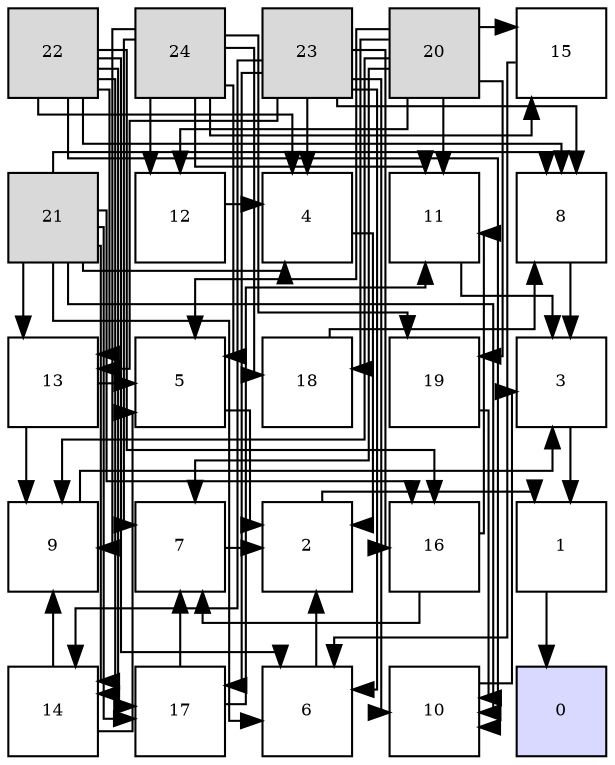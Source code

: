 digraph layout{
 rankdir=TB;
 splines=ortho;
 node [style=filled shape=square fixedsize=true width=0.6];
0[label="22", fontsize=8, fillcolor="#d9d9d9"];
1[label="24", fontsize=8, fillcolor="#d9d9d9"];
2[label="23", fontsize=8, fillcolor="#d9d9d9"];
3[label="20", fontsize=8, fillcolor="#d9d9d9"];
4[label="15", fontsize=8, fillcolor="#ffffff"];
5[label="21", fontsize=8, fillcolor="#d9d9d9"];
6[label="12", fontsize=8, fillcolor="#ffffff"];
7[label="4", fontsize=8, fillcolor="#ffffff"];
8[label="11", fontsize=8, fillcolor="#ffffff"];
9[label="8", fontsize=8, fillcolor="#ffffff"];
10[label="13", fontsize=8, fillcolor="#ffffff"];
11[label="5", fontsize=8, fillcolor="#ffffff"];
12[label="18", fontsize=8, fillcolor="#ffffff"];
13[label="19", fontsize=8, fillcolor="#ffffff"];
14[label="3", fontsize=8, fillcolor="#ffffff"];
15[label="9", fontsize=8, fillcolor="#ffffff"];
16[label="7", fontsize=8, fillcolor="#ffffff"];
17[label="2", fontsize=8, fillcolor="#ffffff"];
18[label="16", fontsize=8, fillcolor="#ffffff"];
19[label="1", fontsize=8, fillcolor="#ffffff"];
20[label="14", fontsize=8, fillcolor="#ffffff"];
21[label="17", fontsize=8, fillcolor="#ffffff"];
22[label="6", fontsize=8, fillcolor="#ffffff"];
23[label="10", fontsize=8, fillcolor="#ffffff"];
24[label="0", fontsize=8, fillcolor="#d9d9ff"];
edge [constraint=false, style=vis];19 -> 24;
17 -> 19;
14 -> 19;
7 -> 17;
11 -> 17;
22 -> 17;
16 -> 17;
9 -> 14;
15 -> 14;
23 -> 14;
8 -> 14;
6 -> 7;
5 -> 7;
0 -> 7;
2 -> 7;
10 -> 11;
20 -> 11;
3 -> 11;
1 -> 11;
4 -> 22;
5 -> 22;
0 -> 22;
2 -> 22;
18 -> 16;
21 -> 16;
3 -> 16;
1 -> 16;
12 -> 9;
5 -> 9;
0 -> 9;
2 -> 9;
10 -> 15;
20 -> 15;
3 -> 15;
1 -> 15;
13 -> 23;
5 -> 23;
0 -> 23;
2 -> 23;
18 -> 8;
21 -> 8;
3 -> 8;
1 -> 8;
3 -> 6;
1 -> 6;
5 -> 10;
0 -> 10;
2 -> 10;
5 -> 20;
0 -> 20;
2 -> 20;
3 -> 4;
1 -> 4;
5 -> 18;
0 -> 18;
2 -> 18;
5 -> 21;
0 -> 21;
2 -> 21;
3 -> 12;
1 -> 12;
3 -> 13;
1 -> 13;
edge [constraint=true, style=invis];
0 -> 5 -> 10 -> 15 -> 20;
1 -> 6 -> 11 -> 16 -> 21;
2 -> 7 -> 12 -> 17 -> 22;
3 -> 8 -> 13 -> 18 -> 23;
4 -> 9 -> 14 -> 19 -> 24;
rank = same {0 -> 1 -> 2 -> 3 -> 4};
rank = same {5 -> 6 -> 7 -> 8 -> 9};
rank = same {10 -> 11 -> 12 -> 13 -> 14};
rank = same {15 -> 16 -> 17 -> 18 -> 19};
rank = same {20 -> 21 -> 22 -> 23 -> 24};
}